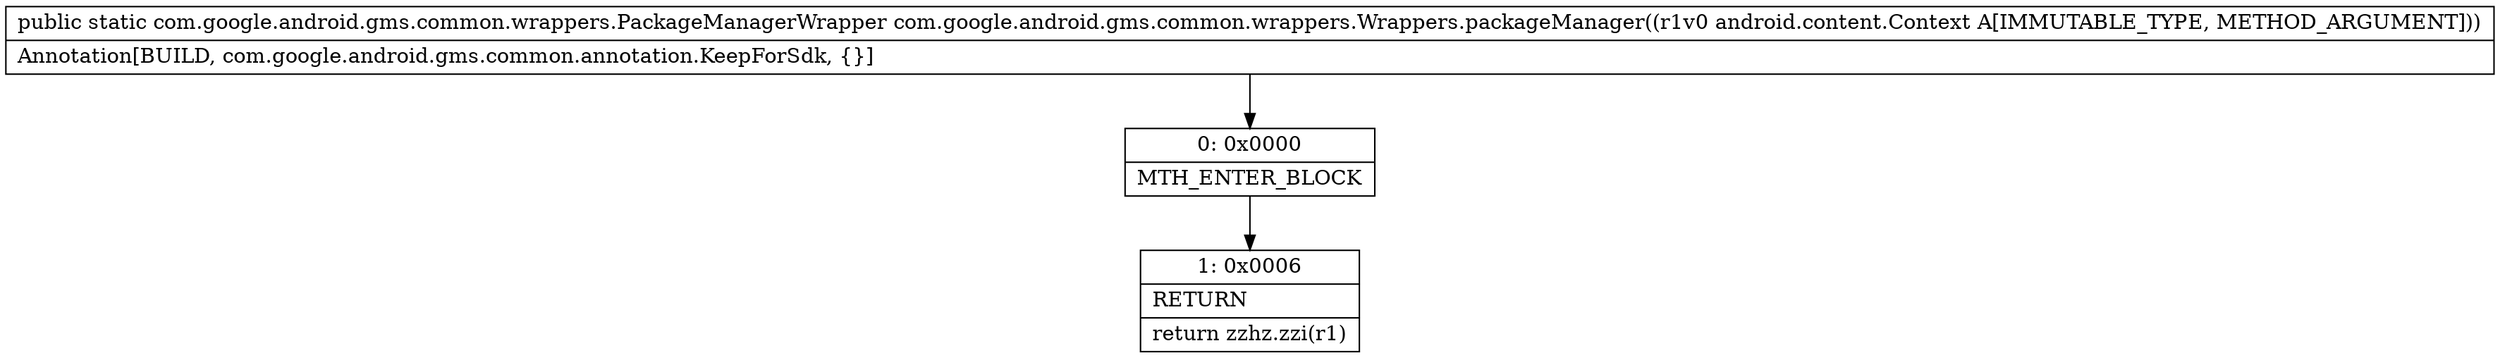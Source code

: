 digraph "CFG forcom.google.android.gms.common.wrappers.Wrappers.packageManager(Landroid\/content\/Context;)Lcom\/google\/android\/gms\/common\/wrappers\/PackageManagerWrapper;" {
Node_0 [shape=record,label="{0\:\ 0x0000|MTH_ENTER_BLOCK\l}"];
Node_1 [shape=record,label="{1\:\ 0x0006|RETURN\l|return zzhz.zzi(r1)\l}"];
MethodNode[shape=record,label="{public static com.google.android.gms.common.wrappers.PackageManagerWrapper com.google.android.gms.common.wrappers.Wrappers.packageManager((r1v0 android.content.Context A[IMMUTABLE_TYPE, METHOD_ARGUMENT]))  | Annotation[BUILD, com.google.android.gms.common.annotation.KeepForSdk, \{\}]\l}"];
MethodNode -> Node_0;
Node_0 -> Node_1;
}

